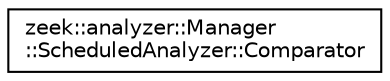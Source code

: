 digraph "Graphical Class Hierarchy"
{
 // LATEX_PDF_SIZE
  edge [fontname="Helvetica",fontsize="10",labelfontname="Helvetica",labelfontsize="10"];
  node [fontname="Helvetica",fontsize="10",shape=record];
  rankdir="LR";
  Node0 [label="zeek::analyzer::Manager\l::ScheduledAnalyzer::Comparator",height=0.2,width=0.4,color="black", fillcolor="white", style="filled",URL="$dd/dd6/structzeek_1_1analyzer_1_1Manager_1_1ScheduledAnalyzer_1_1Comparator.html",tooltip=" "];
}
